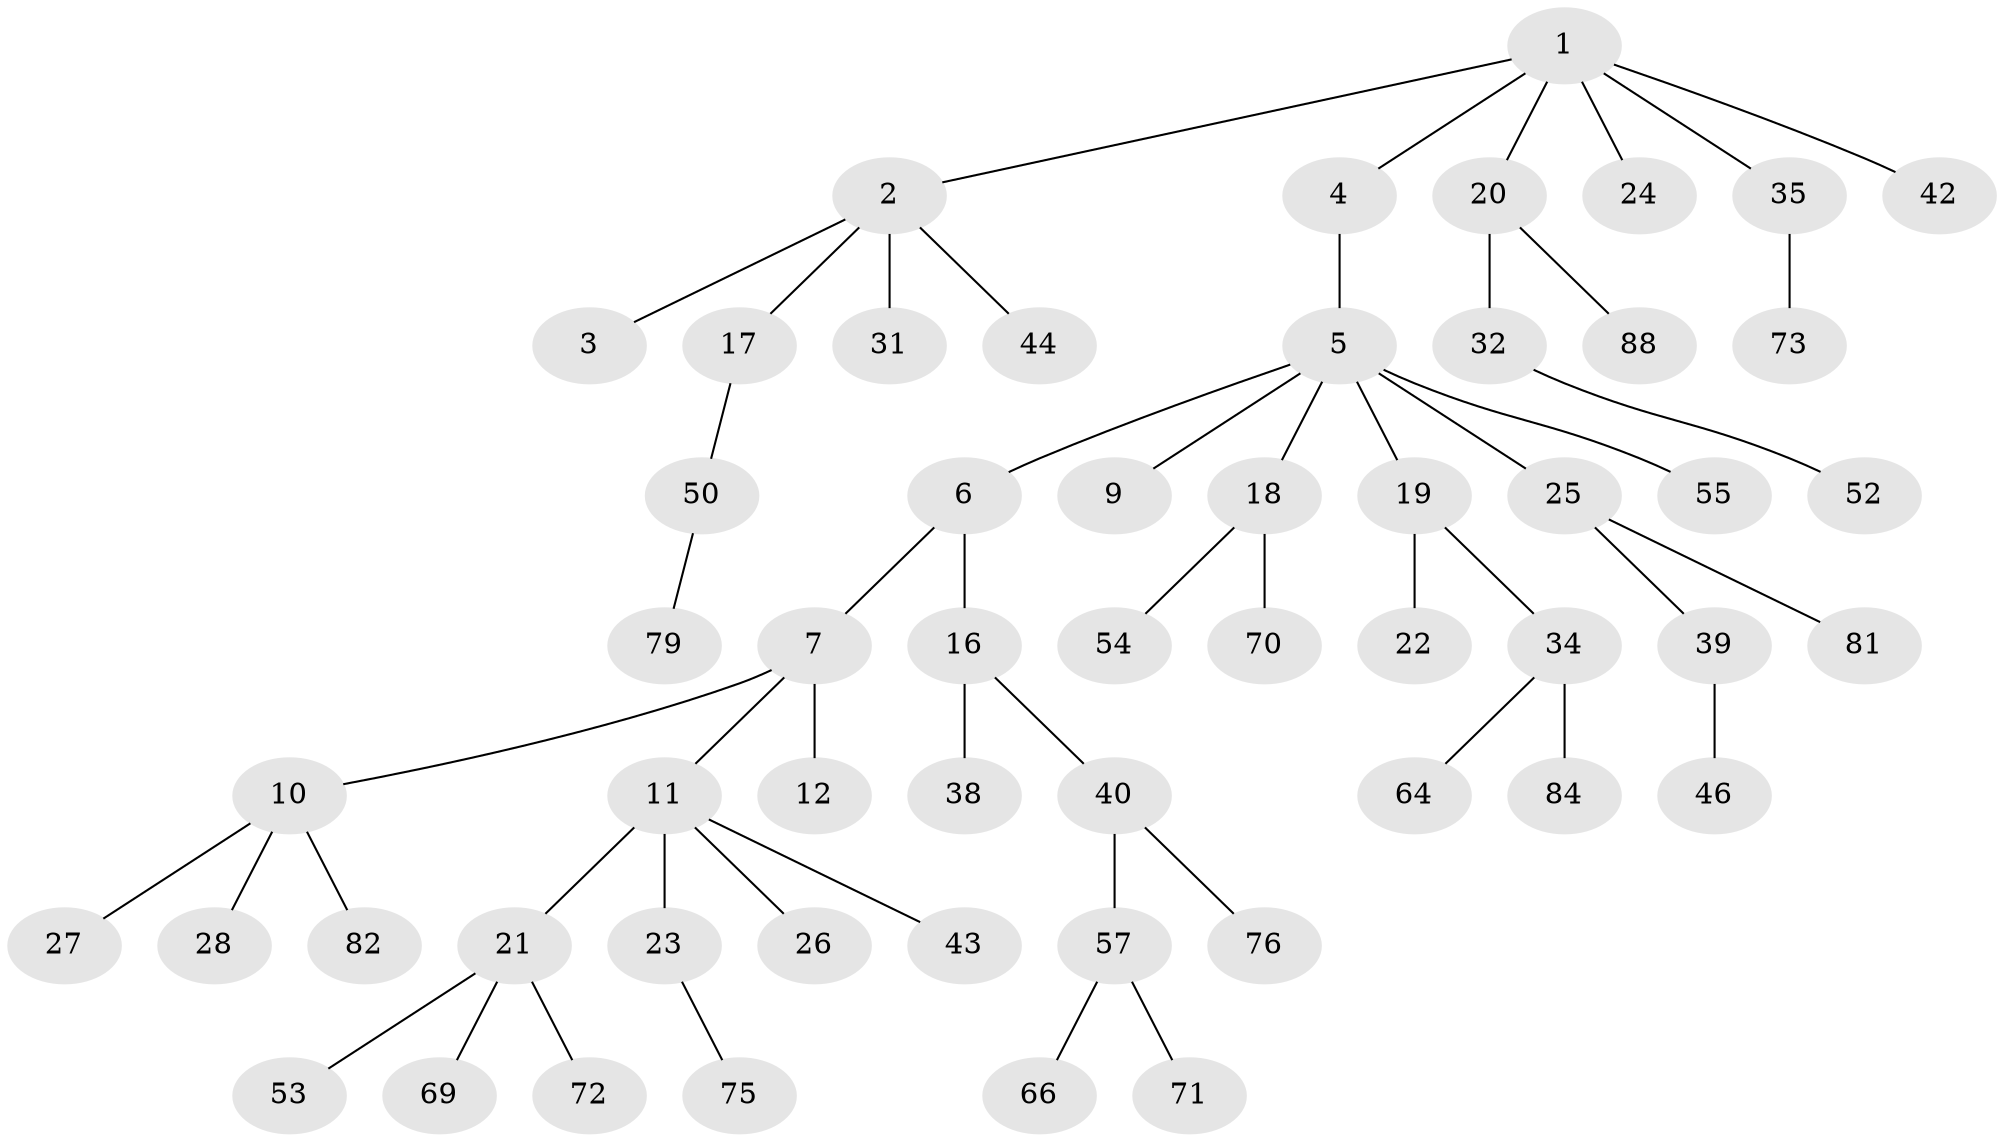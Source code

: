 // original degree distribution, {4: 0.09090909090909091, 6: 0.011363636363636364, 2: 0.22727272727272727, 3: 0.14772727272727273, 8: 0.011363636363636364, 1: 0.5, 5: 0.011363636363636364}
// Generated by graph-tools (version 1.1) at 2025/11/02/27/25 16:11:26]
// undirected, 55 vertices, 54 edges
graph export_dot {
graph [start="1"]
  node [color=gray90,style=filled];
  1 [super="+15"];
  2 [super="+87"];
  3 [super="+14"];
  4 [super="+8"];
  5 [super="+56"];
  6 [super="+80"];
  7;
  9;
  10 [super="+41"];
  11 [super="+13"];
  12 [super="+67"];
  16 [super="+37"];
  17 [super="+49"];
  18 [super="+60"];
  19 [super="+48"];
  20 [super="+33"];
  21 [super="+51"];
  22;
  23 [super="+45"];
  24;
  25 [super="+30"];
  26 [super="+83"];
  27 [super="+29"];
  28;
  31;
  32 [super="+62"];
  34 [super="+59"];
  35 [super="+36"];
  38;
  39 [super="+77"];
  40 [super="+47"];
  42;
  43;
  44 [super="+78"];
  46 [super="+74"];
  50 [super="+65"];
  52 [super="+61"];
  53;
  54 [super="+63"];
  55;
  57 [super="+58"];
  64 [super="+68"];
  66;
  69 [super="+85"];
  70;
  71;
  72 [super="+86"];
  73;
  75;
  76;
  79;
  81;
  82;
  84;
  88;
  1 -- 2;
  1 -- 4;
  1 -- 35;
  1 -- 24;
  1 -- 42;
  1 -- 20;
  2 -- 3;
  2 -- 17;
  2 -- 31;
  2 -- 44;
  4 -- 5;
  5 -- 6;
  5 -- 9;
  5 -- 18;
  5 -- 19;
  5 -- 25;
  5 -- 55;
  6 -- 7;
  6 -- 16;
  7 -- 10;
  7 -- 11;
  7 -- 12;
  10 -- 27;
  10 -- 28;
  10 -- 82;
  11 -- 21;
  11 -- 43;
  11 -- 26;
  11 -- 23;
  16 -- 38;
  16 -- 40;
  17 -- 50;
  18 -- 54;
  18 -- 70;
  19 -- 22;
  19 -- 34;
  20 -- 32;
  20 -- 88;
  21 -- 53;
  21 -- 69;
  21 -- 72;
  23 -- 75;
  25 -- 81;
  25 -- 39;
  32 -- 52;
  34 -- 64;
  34 -- 84;
  35 -- 73;
  39 -- 46;
  40 -- 57;
  40 -- 76;
  50 -- 79;
  57 -- 66;
  57 -- 71;
}
